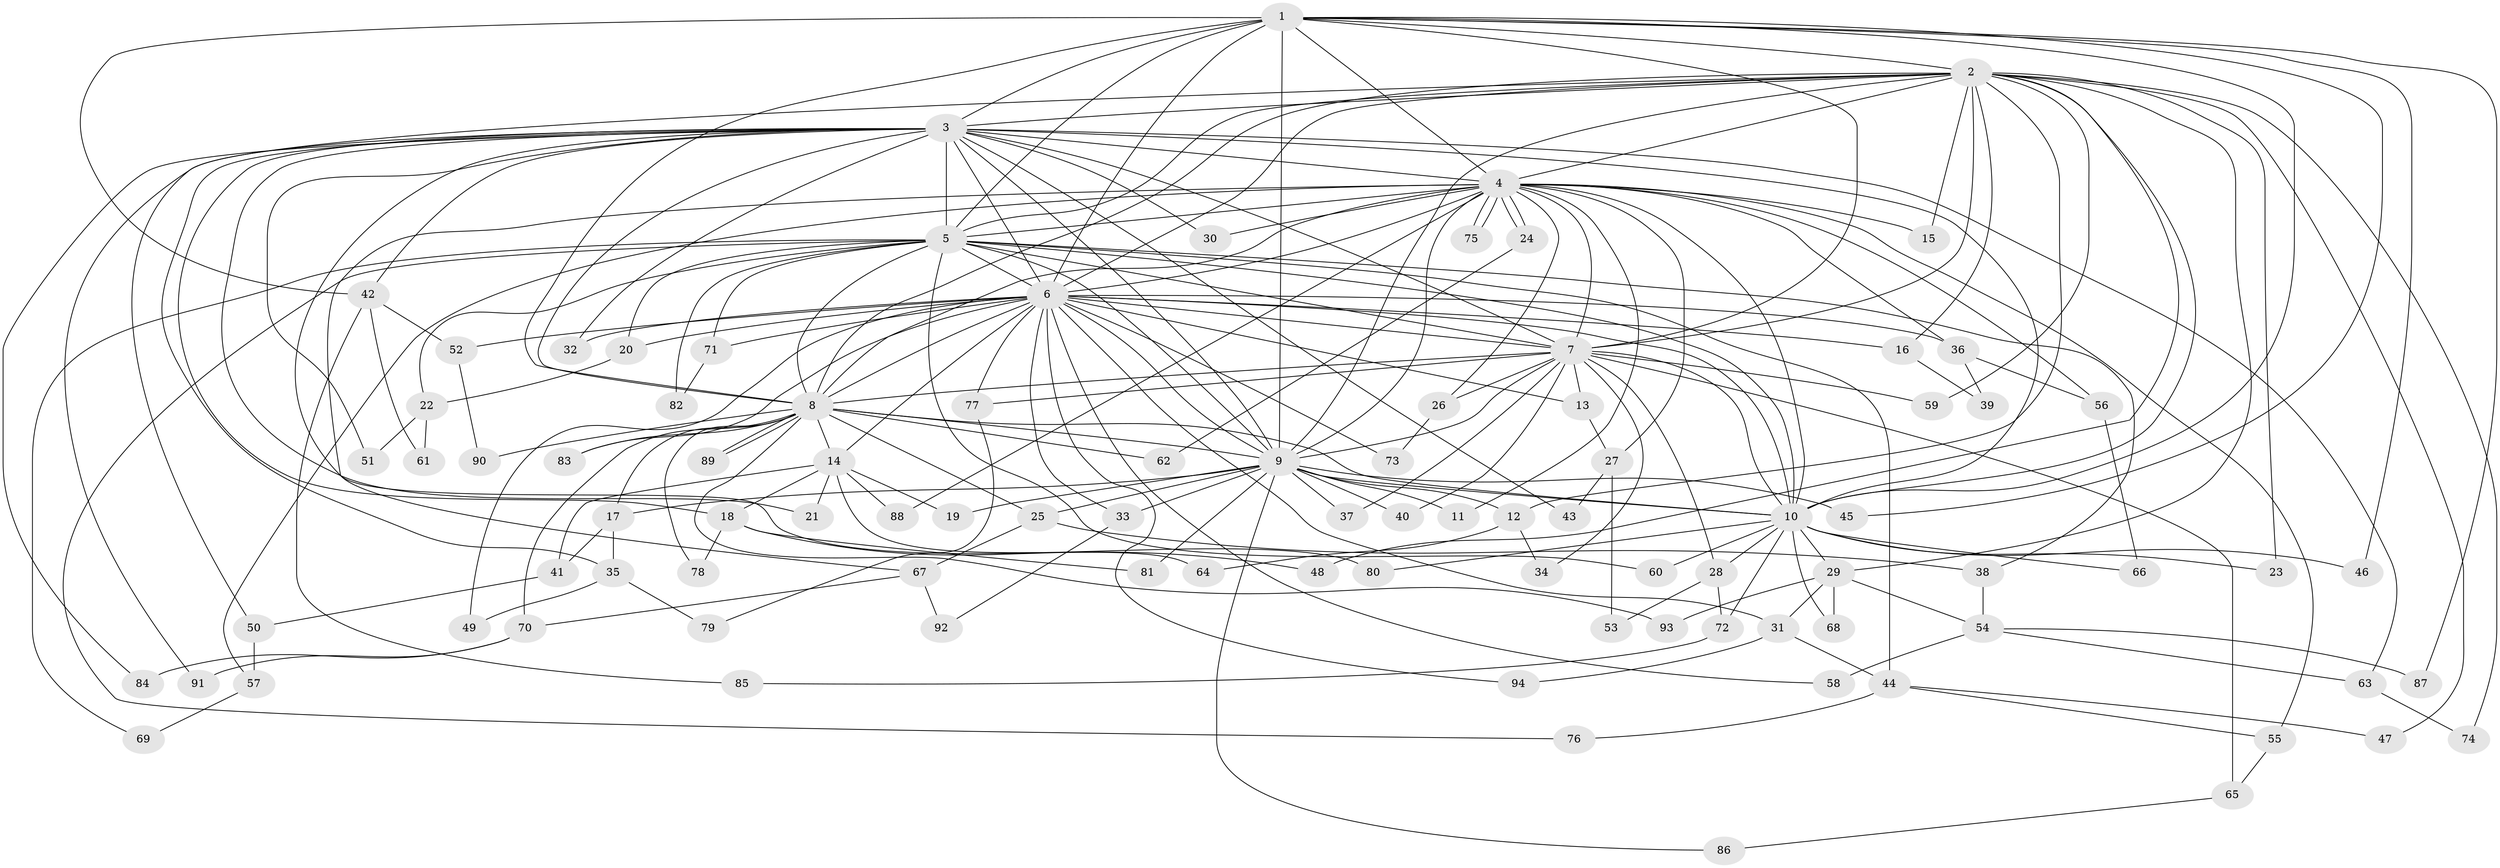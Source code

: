 // coarse degree distribution, {12: 0.014705882352941176, 25: 0.014705882352941176, 19: 0.04411764705882353, 20: 0.014705882352941176, 23: 0.014705882352941176, 16: 0.014705882352941176, 18: 0.014705882352941176, 2: 0.4264705882352941, 4: 0.1323529411764706, 5: 0.07352941176470588, 8: 0.014705882352941176, 3: 0.17647058823529413, 1: 0.029411764705882353, 6: 0.014705882352941176}
// Generated by graph-tools (version 1.1) at 2025/23/03/03/25 07:23:47]
// undirected, 94 vertices, 213 edges
graph export_dot {
graph [start="1"]
  node [color=gray90,style=filled];
  1;
  2;
  3;
  4;
  5;
  6;
  7;
  8;
  9;
  10;
  11;
  12;
  13;
  14;
  15;
  16;
  17;
  18;
  19;
  20;
  21;
  22;
  23;
  24;
  25;
  26;
  27;
  28;
  29;
  30;
  31;
  32;
  33;
  34;
  35;
  36;
  37;
  38;
  39;
  40;
  41;
  42;
  43;
  44;
  45;
  46;
  47;
  48;
  49;
  50;
  51;
  52;
  53;
  54;
  55;
  56;
  57;
  58;
  59;
  60;
  61;
  62;
  63;
  64;
  65;
  66;
  67;
  68;
  69;
  70;
  71;
  72;
  73;
  74;
  75;
  76;
  77;
  78;
  79;
  80;
  81;
  82;
  83;
  84;
  85;
  86;
  87;
  88;
  89;
  90;
  91;
  92;
  93;
  94;
  1 -- 2;
  1 -- 3;
  1 -- 4;
  1 -- 5;
  1 -- 6;
  1 -- 7;
  1 -- 8;
  1 -- 9;
  1 -- 10;
  1 -- 42;
  1 -- 45;
  1 -- 46;
  1 -- 87;
  2 -- 3;
  2 -- 4;
  2 -- 5;
  2 -- 6;
  2 -- 7;
  2 -- 8;
  2 -- 9;
  2 -- 10;
  2 -- 12;
  2 -- 15;
  2 -- 16;
  2 -- 23;
  2 -- 29;
  2 -- 47;
  2 -- 48;
  2 -- 50;
  2 -- 59;
  2 -- 74;
  3 -- 4;
  3 -- 5;
  3 -- 6;
  3 -- 7;
  3 -- 8;
  3 -- 9;
  3 -- 10;
  3 -- 18;
  3 -- 21;
  3 -- 30;
  3 -- 32;
  3 -- 35;
  3 -- 42;
  3 -- 43;
  3 -- 51;
  3 -- 63;
  3 -- 80;
  3 -- 84;
  3 -- 91;
  4 -- 5;
  4 -- 6;
  4 -- 7;
  4 -- 8;
  4 -- 9;
  4 -- 10;
  4 -- 11;
  4 -- 15;
  4 -- 24;
  4 -- 24;
  4 -- 26;
  4 -- 27;
  4 -- 30;
  4 -- 36;
  4 -- 55;
  4 -- 56;
  4 -- 57;
  4 -- 67;
  4 -- 75;
  4 -- 75;
  4 -- 88;
  5 -- 6;
  5 -- 7;
  5 -- 8;
  5 -- 9;
  5 -- 10;
  5 -- 20;
  5 -- 22;
  5 -- 38;
  5 -- 44;
  5 -- 60;
  5 -- 69;
  5 -- 71;
  5 -- 76;
  5 -- 82;
  6 -- 7;
  6 -- 8;
  6 -- 9;
  6 -- 10;
  6 -- 13;
  6 -- 14;
  6 -- 16;
  6 -- 20;
  6 -- 31;
  6 -- 32;
  6 -- 33;
  6 -- 36;
  6 -- 49;
  6 -- 52;
  6 -- 58;
  6 -- 71;
  6 -- 73;
  6 -- 77;
  6 -- 83;
  6 -- 94;
  7 -- 8;
  7 -- 9;
  7 -- 10;
  7 -- 13;
  7 -- 26;
  7 -- 28;
  7 -- 34;
  7 -- 37;
  7 -- 40;
  7 -- 59;
  7 -- 65;
  7 -- 77;
  8 -- 9;
  8 -- 10;
  8 -- 14;
  8 -- 17;
  8 -- 25;
  8 -- 62;
  8 -- 70;
  8 -- 78;
  8 -- 83;
  8 -- 89;
  8 -- 89;
  8 -- 90;
  8 -- 93;
  9 -- 10;
  9 -- 11;
  9 -- 12;
  9 -- 17;
  9 -- 19;
  9 -- 25;
  9 -- 33;
  9 -- 37;
  9 -- 40;
  9 -- 45;
  9 -- 81;
  9 -- 86;
  10 -- 23;
  10 -- 28;
  10 -- 29;
  10 -- 46;
  10 -- 60;
  10 -- 66;
  10 -- 68;
  10 -- 72;
  10 -- 80;
  12 -- 34;
  12 -- 64;
  13 -- 27;
  14 -- 18;
  14 -- 19;
  14 -- 21;
  14 -- 41;
  14 -- 64;
  14 -- 88;
  16 -- 39;
  17 -- 35;
  17 -- 41;
  18 -- 48;
  18 -- 78;
  18 -- 81;
  20 -- 22;
  22 -- 51;
  22 -- 61;
  24 -- 62;
  25 -- 38;
  25 -- 67;
  26 -- 73;
  27 -- 43;
  27 -- 53;
  28 -- 53;
  28 -- 72;
  29 -- 31;
  29 -- 54;
  29 -- 68;
  29 -- 93;
  31 -- 44;
  31 -- 94;
  33 -- 92;
  35 -- 49;
  35 -- 79;
  36 -- 39;
  36 -- 56;
  38 -- 54;
  41 -- 50;
  42 -- 52;
  42 -- 61;
  42 -- 85;
  44 -- 47;
  44 -- 55;
  44 -- 76;
  50 -- 57;
  52 -- 90;
  54 -- 58;
  54 -- 63;
  54 -- 87;
  55 -- 65;
  56 -- 66;
  57 -- 69;
  63 -- 74;
  65 -- 86;
  67 -- 70;
  67 -- 92;
  70 -- 84;
  70 -- 91;
  71 -- 82;
  72 -- 85;
  77 -- 79;
}
